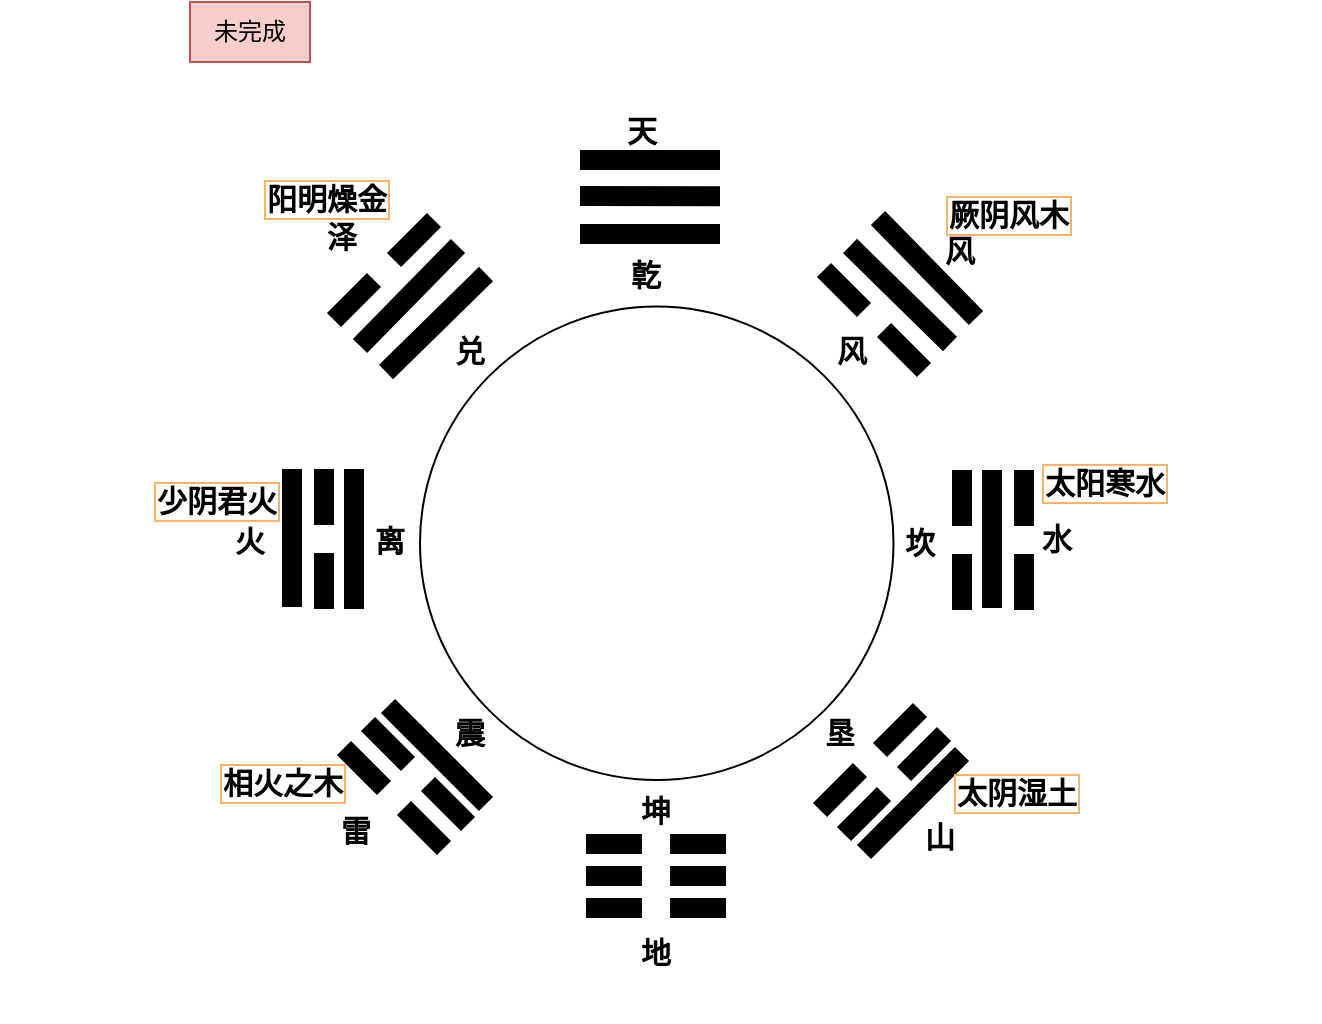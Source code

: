 <mxfile version="24.6.1" type="device">
  <diagram name="第 1 页" id="-19R8RWWiSfhEVDIW26V">
    <mxGraphModel dx="295" dy="338" grid="1" gridSize="10" guides="1" tooltips="1" connect="1" arrows="1" fold="1" page="1" pageScale="1" pageWidth="827" pageHeight="1169" math="0" shadow="0">
      <root>
        <mxCell id="0" />
        <mxCell id="1" parent="0" />
        <mxCell id="475JEqMZFDhB_UGq1GgA-1" value="" style="group" parent="1" vertex="1" connectable="0">
          <mxGeometry x="90" y="109" width="660" height="481" as="geometry" />
        </mxCell>
        <mxCell id="475JEqMZFDhB_UGq1GgA-2" value="亁" style="text;html=1;align=center;verticalAlign=middle;whiteSpace=wrap;rounded=0;fontSize=15;fontStyle=1" parent="475JEqMZFDhB_UGq1GgA-1" vertex="1">
          <mxGeometry x="293" y="92" width="60" height="30" as="geometry" />
        </mxCell>
        <mxCell id="475JEqMZFDhB_UGq1GgA-3" value="坤" style="text;html=1;align=center;verticalAlign=middle;whiteSpace=wrap;rounded=0;fontSize=15;fontStyle=1" parent="475JEqMZFDhB_UGq1GgA-1" vertex="1">
          <mxGeometry x="298" y="360" width="60" height="30" as="geometry" />
        </mxCell>
        <mxCell id="475JEqMZFDhB_UGq1GgA-4" value="泽" style="text;html=1;align=center;verticalAlign=middle;whiteSpace=wrap;rounded=0;fontSize=15;fontStyle=1" parent="475JEqMZFDhB_UGq1GgA-1" vertex="1">
          <mxGeometry x="156" y="73" width="30" height="30" as="geometry" />
        </mxCell>
        <mxCell id="475JEqMZFDhB_UGq1GgA-10" value="" style="ellipse;whiteSpace=wrap;html=1;aspect=fixed;" parent="475JEqMZFDhB_UGq1GgA-1" vertex="1">
          <mxGeometry x="210" y="123.25" width="236.75" height="236.75" as="geometry" />
        </mxCell>
        <mxCell id="475JEqMZFDhB_UGq1GgA-11" value="" style="group;rotation=-45;" parent="475JEqMZFDhB_UGq1GgA-1" vertex="1" connectable="0">
          <mxGeometry x="170" y="100" width="70" height="37" as="geometry" />
        </mxCell>
        <mxCell id="475JEqMZFDhB_UGq1GgA-12" value="" style="endArrow=none;html=1;rounded=0;exitX=0.338;exitY=0.704;exitDx=0;exitDy=0;exitPerimeter=0;strokeWidth=10;" parent="475JEqMZFDhB_UGq1GgA-11" edge="1">
          <mxGeometry width="50" height="50" relative="1" as="geometry">
            <mxPoint x="10" y="43" as="sourcePoint" />
            <mxPoint x="59" y="-7" as="targetPoint" />
          </mxGeometry>
        </mxCell>
        <mxCell id="475JEqMZFDhB_UGq1GgA-13" value="" style="endArrow=none;html=1;rounded=0;exitX=0.338;exitY=0.704;exitDx=0;exitDy=0;exitPerimeter=0;strokeWidth=10;" parent="475JEqMZFDhB_UGq1GgA-11" edge="1">
          <mxGeometry width="50" height="50" relative="1" as="geometry">
            <mxPoint x="23" y="56" as="sourcePoint" />
            <mxPoint x="73" y="7" as="targetPoint" />
          </mxGeometry>
        </mxCell>
        <mxCell id="475JEqMZFDhB_UGq1GgA-14" value="" style="group;rotation=-45;" parent="475JEqMZFDhB_UGq1GgA-11" vertex="1" connectable="0">
          <mxGeometry x="-13" y="5" width="70" as="geometry" />
        </mxCell>
        <mxCell id="475JEqMZFDhB_UGq1GgA-15" value="" style="endArrow=none;html=1;rounded=0;exitX=0.338;exitY=0.704;exitDx=0;exitDy=0;exitPerimeter=0;strokeWidth=10;" parent="475JEqMZFDhB_UGq1GgA-14" edge="1">
          <mxGeometry width="50" height="50" relative="1" as="geometry">
            <mxPoint x="10" y="25" as="sourcePoint" />
            <mxPoint x="30" y="5" as="targetPoint" />
          </mxGeometry>
        </mxCell>
        <mxCell id="475JEqMZFDhB_UGq1GgA-16" value="" style="endArrow=none;html=1;rounded=0;exitX=0.338;exitY=0.704;exitDx=0;exitDy=0;exitPerimeter=0;strokeWidth=10;" parent="475JEqMZFDhB_UGq1GgA-14" edge="1">
          <mxGeometry width="50" height="50" relative="1" as="geometry">
            <mxPoint x="40" y="-5" as="sourcePoint" />
            <mxPoint x="60" y="-25" as="targetPoint" />
          </mxGeometry>
        </mxCell>
        <mxCell id="475JEqMZFDhB_UGq1GgA-17" value="" style="group;rotation=-90;" parent="475JEqMZFDhB_UGq1GgA-1" vertex="1" connectable="0">
          <mxGeometry x="123" y="220.5" width="70" height="37" as="geometry" />
        </mxCell>
        <mxCell id="475JEqMZFDhB_UGq1GgA-18" value="" style="endArrow=none;html=1;rounded=0;exitX=0.338;exitY=0.704;exitDx=0;exitDy=0;exitPerimeter=0;strokeWidth=10;" parent="475JEqMZFDhB_UGq1GgA-17" edge="1">
          <mxGeometry width="50" height="50" relative="1" as="geometry">
            <mxPoint x="23" y="53" as="sourcePoint" />
            <mxPoint x="23" y="-16" as="targetPoint" />
          </mxGeometry>
        </mxCell>
        <mxCell id="475JEqMZFDhB_UGq1GgA-19" value="" style="endArrow=none;html=1;rounded=0;exitX=0.338;exitY=0.704;exitDx=0;exitDy=0;exitPerimeter=0;strokeWidth=10;" parent="475JEqMZFDhB_UGq1GgA-17" edge="1">
          <mxGeometry width="50" height="50" relative="1" as="geometry">
            <mxPoint x="54" y="54" as="sourcePoint" />
            <mxPoint x="54" y="-16" as="targetPoint" />
          </mxGeometry>
        </mxCell>
        <mxCell id="475JEqMZFDhB_UGq1GgA-20" value="" style="group;rotation=-90;" parent="475JEqMZFDhB_UGq1GgA-17" vertex="1" connectable="0">
          <mxGeometry x="4" y="19" width="70" as="geometry" />
        </mxCell>
        <mxCell id="475JEqMZFDhB_UGq1GgA-21" value="" style="endArrow=none;html=1;rounded=0;exitX=0.338;exitY=0.704;exitDx=0;exitDy=0;exitPerimeter=0;strokeWidth=10;" parent="475JEqMZFDhB_UGq1GgA-20" edge="1">
          <mxGeometry width="50" height="50" relative="1" as="geometry">
            <mxPoint x="35" y="35" as="sourcePoint" />
            <mxPoint x="35" y="7" as="targetPoint" />
          </mxGeometry>
        </mxCell>
        <mxCell id="475JEqMZFDhB_UGq1GgA-22" value="" style="endArrow=none;html=1;rounded=0;exitX=0.338;exitY=0.704;exitDx=0;exitDy=0;exitPerimeter=0;strokeWidth=10;" parent="475JEqMZFDhB_UGq1GgA-20" edge="1">
          <mxGeometry width="50" height="50" relative="1" as="geometry">
            <mxPoint x="35" y="-7" as="sourcePoint" />
            <mxPoint x="35" y="-35" as="targetPoint" />
          </mxGeometry>
        </mxCell>
        <mxCell id="475JEqMZFDhB_UGq1GgA-23" value="" style="group" parent="475JEqMZFDhB_UGq1GgA-1" vertex="1" connectable="0">
          <mxGeometry x="293" y="392" width="70" height="32" as="geometry" />
        </mxCell>
        <mxCell id="475JEqMZFDhB_UGq1GgA-24" value="" style="group" parent="475JEqMZFDhB_UGq1GgA-23" vertex="1" connectable="0">
          <mxGeometry y="16" width="70" as="geometry" />
        </mxCell>
        <mxCell id="475JEqMZFDhB_UGq1GgA-25" value="" style="endArrow=none;html=1;rounded=0;exitX=0.338;exitY=0.704;exitDx=0;exitDy=0;exitPerimeter=0;strokeWidth=10;" parent="475JEqMZFDhB_UGq1GgA-24" edge="1">
          <mxGeometry width="50" height="50" relative="1" as="geometry">
            <mxPoint as="sourcePoint" />
            <mxPoint x="28" as="targetPoint" />
          </mxGeometry>
        </mxCell>
        <mxCell id="475JEqMZFDhB_UGq1GgA-26" value="" style="endArrow=none;html=1;rounded=0;exitX=0.338;exitY=0.704;exitDx=0;exitDy=0;exitPerimeter=0;strokeWidth=10;" parent="475JEqMZFDhB_UGq1GgA-24" edge="1">
          <mxGeometry width="50" height="50" relative="1" as="geometry">
            <mxPoint x="42" as="sourcePoint" />
            <mxPoint x="70" as="targetPoint" />
          </mxGeometry>
        </mxCell>
        <mxCell id="475JEqMZFDhB_UGq1GgA-27" value="" style="group" parent="475JEqMZFDhB_UGq1GgA-23" vertex="1" connectable="0">
          <mxGeometry width="70" as="geometry" />
        </mxCell>
        <mxCell id="475JEqMZFDhB_UGq1GgA-28" value="" style="endArrow=none;html=1;rounded=0;exitX=0.338;exitY=0.704;exitDx=0;exitDy=0;exitPerimeter=0;strokeWidth=10;" parent="475JEqMZFDhB_UGq1GgA-27" edge="1">
          <mxGeometry width="50" height="50" relative="1" as="geometry">
            <mxPoint as="sourcePoint" />
            <mxPoint x="28" as="targetPoint" />
          </mxGeometry>
        </mxCell>
        <mxCell id="475JEqMZFDhB_UGq1GgA-29" value="" style="endArrow=none;html=1;rounded=0;exitX=0.338;exitY=0.704;exitDx=0;exitDy=0;exitPerimeter=0;strokeWidth=10;" parent="475JEqMZFDhB_UGq1GgA-27" edge="1">
          <mxGeometry width="50" height="50" relative="1" as="geometry">
            <mxPoint x="42" as="sourcePoint" />
            <mxPoint x="70" as="targetPoint" />
          </mxGeometry>
        </mxCell>
        <mxCell id="475JEqMZFDhB_UGq1GgA-30" value="" style="group" parent="475JEqMZFDhB_UGq1GgA-23" vertex="1" connectable="0">
          <mxGeometry y="32" width="70" as="geometry" />
        </mxCell>
        <mxCell id="475JEqMZFDhB_UGq1GgA-31" value="" style="endArrow=none;html=1;rounded=0;exitX=0.338;exitY=0.704;exitDx=0;exitDy=0;exitPerimeter=0;strokeWidth=10;" parent="475JEqMZFDhB_UGq1GgA-30" edge="1">
          <mxGeometry width="50" height="50" relative="1" as="geometry">
            <mxPoint as="sourcePoint" />
            <mxPoint x="28" as="targetPoint" />
          </mxGeometry>
        </mxCell>
        <mxCell id="475JEqMZFDhB_UGq1GgA-32" value="" style="endArrow=none;html=1;rounded=0;exitX=0.338;exitY=0.704;exitDx=0;exitDy=0;exitPerimeter=0;strokeWidth=10;" parent="475JEqMZFDhB_UGq1GgA-30" edge="1">
          <mxGeometry width="50" height="50" relative="1" as="geometry">
            <mxPoint x="42" as="sourcePoint" />
            <mxPoint x="70" as="targetPoint" />
          </mxGeometry>
        </mxCell>
        <mxCell id="475JEqMZFDhB_UGq1GgA-33" value="" style="group;rotation=-45;" parent="475JEqMZFDhB_UGq1GgA-1" vertex="1" connectable="0">
          <mxGeometry x="411" y="346" width="70" height="30" as="geometry" />
        </mxCell>
        <mxCell id="475JEqMZFDhB_UGq1GgA-34" value="" style="endArrow=none;html=1;rounded=0;exitX=0.338;exitY=0.704;exitDx=0;exitDy=0;exitPerimeter=0;strokeWidth=10;" parent="475JEqMZFDhB_UGq1GgA-33" edge="1">
          <mxGeometry width="50" height="50" relative="1" as="geometry">
            <mxPoint x="21" y="50" as="sourcePoint" />
            <mxPoint x="70" y="1" as="targetPoint" />
          </mxGeometry>
        </mxCell>
        <mxCell id="475JEqMZFDhB_UGq1GgA-35" value="" style="group;rotation=-45;" parent="475JEqMZFDhB_UGq1GgA-33" vertex="1" connectable="0">
          <mxGeometry x="1" y="16" width="70" as="geometry" />
        </mxCell>
        <mxCell id="475JEqMZFDhB_UGq1GgA-36" value="" style="endArrow=none;html=1;rounded=0;exitX=0.338;exitY=0.704;exitDx=0;exitDy=0;exitPerimeter=0;strokeWidth=10;" parent="475JEqMZFDhB_UGq1GgA-35" edge="1">
          <mxGeometry width="50" height="50" relative="1" as="geometry">
            <mxPoint x="10" y="25" as="sourcePoint" />
            <mxPoint x="30" y="5" as="targetPoint" />
          </mxGeometry>
        </mxCell>
        <mxCell id="475JEqMZFDhB_UGq1GgA-37" value="" style="endArrow=none;html=1;rounded=0;exitX=0.338;exitY=0.704;exitDx=0;exitDy=0;exitPerimeter=0;strokeWidth=10;" parent="475JEqMZFDhB_UGq1GgA-35" edge="1">
          <mxGeometry width="50" height="50" relative="1" as="geometry">
            <mxPoint x="40" y="-5" as="sourcePoint" />
            <mxPoint x="60" y="-25" as="targetPoint" />
          </mxGeometry>
        </mxCell>
        <mxCell id="475JEqMZFDhB_UGq1GgA-38" value="" style="group;rotation=-45;" parent="475JEqMZFDhB_UGq1GgA-33" vertex="1" connectable="0">
          <mxGeometry x="-11" y="4" width="70" as="geometry" />
        </mxCell>
        <mxCell id="475JEqMZFDhB_UGq1GgA-39" value="" style="endArrow=none;html=1;rounded=0;exitX=0.338;exitY=0.704;exitDx=0;exitDy=0;exitPerimeter=0;strokeWidth=10;" parent="475JEqMZFDhB_UGq1GgA-38" edge="1">
          <mxGeometry width="50" height="50" relative="1" as="geometry">
            <mxPoint x="10" y="25" as="sourcePoint" />
            <mxPoint x="30" y="5" as="targetPoint" />
          </mxGeometry>
        </mxCell>
        <mxCell id="475JEqMZFDhB_UGq1GgA-40" value="" style="endArrow=none;html=1;rounded=0;exitX=0.338;exitY=0.704;exitDx=0;exitDy=0;exitPerimeter=0;strokeWidth=10;" parent="475JEqMZFDhB_UGq1GgA-38" edge="1">
          <mxGeometry width="50" height="50" relative="1" as="geometry">
            <mxPoint x="40" y="-5" as="sourcePoint" />
            <mxPoint x="60" y="-25" as="targetPoint" />
          </mxGeometry>
        </mxCell>
        <mxCell id="475JEqMZFDhB_UGq1GgA-41" value="" style="group" parent="475JEqMZFDhB_UGq1GgA-1" vertex="1" connectable="0">
          <mxGeometry x="290" y="50" width="70" height="37" as="geometry" />
        </mxCell>
        <mxCell id="475JEqMZFDhB_UGq1GgA-42" value="" style="endArrow=none;html=1;rounded=0;exitX=0.338;exitY=0.704;exitDx=0;exitDy=0;exitPerimeter=0;strokeWidth=10;" parent="475JEqMZFDhB_UGq1GgA-41" edge="1">
          <mxGeometry width="50" height="50" relative="1" as="geometry">
            <mxPoint x="0.022" y="18.002" as="sourcePoint" />
            <mxPoint x="70" y="18.08" as="targetPoint" />
          </mxGeometry>
        </mxCell>
        <mxCell id="475JEqMZFDhB_UGq1GgA-43" value="" style="endArrow=none;html=1;rounded=0;exitX=0.338;exitY=0.704;exitDx=0;exitDy=0;exitPerimeter=0;strokeWidth=10;" parent="475JEqMZFDhB_UGq1GgA-41" edge="1">
          <mxGeometry width="50" height="50" relative="1" as="geometry">
            <mxPoint y="37" as="sourcePoint" />
            <mxPoint x="70" y="37" as="targetPoint" />
          </mxGeometry>
        </mxCell>
        <mxCell id="475JEqMZFDhB_UGq1GgA-44" value="" style="endArrow=none;html=1;rounded=0;exitX=0.338;exitY=0.704;exitDx=0;exitDy=0;exitPerimeter=0;strokeWidth=10;" parent="475JEqMZFDhB_UGq1GgA-41" edge="1">
          <mxGeometry width="50" height="50" relative="1" as="geometry">
            <mxPoint as="sourcePoint" />
            <mxPoint x="70" as="targetPoint" />
          </mxGeometry>
        </mxCell>
        <mxCell id="475JEqMZFDhB_UGq1GgA-45" value="" style="group;rotation=-135;" parent="475JEqMZFDhB_UGq1GgA-1" vertex="1" connectable="0">
          <mxGeometry x="173" y="343" width="70" height="30" as="geometry" />
        </mxCell>
        <mxCell id="475JEqMZFDhB_UGq1GgA-46" value="" style="endArrow=none;html=1;rounded=0;exitX=0.338;exitY=0.704;exitDx=0;exitDy=0;exitPerimeter=0;strokeWidth=10;" parent="475JEqMZFDhB_UGq1GgA-45" edge="1">
          <mxGeometry width="50" height="50" relative="1" as="geometry">
            <mxPoint x="70" y="29" as="sourcePoint" />
            <mxPoint x="21" y="-20" as="targetPoint" />
          </mxGeometry>
        </mxCell>
        <mxCell id="475JEqMZFDhB_UGq1GgA-47" value="" style="group;rotation=-135;" parent="475JEqMZFDhB_UGq1GgA-45" vertex="1" connectable="0">
          <mxGeometry x="1" y="14" width="70" as="geometry" />
        </mxCell>
        <mxCell id="475JEqMZFDhB_UGq1GgA-48" value="" style="endArrow=none;html=1;rounded=0;exitX=0.338;exitY=0.704;exitDx=0;exitDy=0;exitPerimeter=0;strokeWidth=10;" parent="475JEqMZFDhB_UGq1GgA-47" edge="1">
          <mxGeometry width="50" height="50" relative="1" as="geometry">
            <mxPoint x="60" y="25" as="sourcePoint" />
            <mxPoint x="40" y="5" as="targetPoint" />
          </mxGeometry>
        </mxCell>
        <mxCell id="475JEqMZFDhB_UGq1GgA-49" value="" style="endArrow=none;html=1;rounded=0;exitX=0.338;exitY=0.704;exitDx=0;exitDy=0;exitPerimeter=0;strokeWidth=10;" parent="475JEqMZFDhB_UGq1GgA-47" edge="1">
          <mxGeometry width="50" height="50" relative="1" as="geometry">
            <mxPoint x="30" y="-5" as="sourcePoint" />
            <mxPoint x="10" y="-25" as="targetPoint" />
          </mxGeometry>
        </mxCell>
        <mxCell id="475JEqMZFDhB_UGq1GgA-50" value="" style="group;rotation=-135;" parent="475JEqMZFDhB_UGq1GgA-45" vertex="1" connectable="0">
          <mxGeometry x="-11" y="26" width="70" as="geometry" />
        </mxCell>
        <mxCell id="475JEqMZFDhB_UGq1GgA-51" value="" style="endArrow=none;html=1;rounded=0;exitX=0.338;exitY=0.704;exitDx=0;exitDy=0;exitPerimeter=0;strokeWidth=10;" parent="475JEqMZFDhB_UGq1GgA-50" edge="1">
          <mxGeometry width="50" height="50" relative="1" as="geometry">
            <mxPoint x="60" y="25" as="sourcePoint" />
            <mxPoint x="40" y="5" as="targetPoint" />
          </mxGeometry>
        </mxCell>
        <mxCell id="475JEqMZFDhB_UGq1GgA-52" value="" style="endArrow=none;html=1;rounded=0;exitX=0.338;exitY=0.704;exitDx=0;exitDy=0;exitPerimeter=0;strokeWidth=10;" parent="475JEqMZFDhB_UGq1GgA-50" edge="1">
          <mxGeometry width="50" height="50" relative="1" as="geometry">
            <mxPoint x="30" y="-5" as="sourcePoint" />
            <mxPoint x="10" y="-25" as="targetPoint" />
          </mxGeometry>
        </mxCell>
        <mxCell id="475JEqMZFDhB_UGq1GgA-53" value="" style="group" parent="475JEqMZFDhB_UGq1GgA-1" vertex="1" connectable="0">
          <mxGeometry x="481" y="205" width="31" height="70" as="geometry" />
        </mxCell>
        <mxCell id="475JEqMZFDhB_UGq1GgA-54" value="" style="endArrow=none;html=1;rounded=0;exitX=0.338;exitY=0.704;exitDx=0;exitDy=0;exitPerimeter=0;strokeWidth=10;" parent="475JEqMZFDhB_UGq1GgA-53" edge="1">
          <mxGeometry width="50" height="50" relative="1" as="geometry">
            <mxPoint x="15" y="69" as="sourcePoint" />
            <mxPoint x="15" as="targetPoint" />
          </mxGeometry>
        </mxCell>
        <mxCell id="475JEqMZFDhB_UGq1GgA-55" value="" style="group;rotation=-90;" parent="475JEqMZFDhB_UGq1GgA-53" vertex="1" connectable="0">
          <mxGeometry x="-4" y="35" width="70" as="geometry" />
        </mxCell>
        <mxCell id="475JEqMZFDhB_UGq1GgA-56" value="" style="endArrow=none;html=1;rounded=0;exitX=0.338;exitY=0.704;exitDx=0;exitDy=0;exitPerimeter=0;strokeWidth=10;" parent="475JEqMZFDhB_UGq1GgA-55" edge="1">
          <mxGeometry width="50" height="50" relative="1" as="geometry">
            <mxPoint x="35" y="35" as="sourcePoint" />
            <mxPoint x="35" y="7" as="targetPoint" />
          </mxGeometry>
        </mxCell>
        <mxCell id="475JEqMZFDhB_UGq1GgA-57" value="" style="endArrow=none;html=1;rounded=0;exitX=0.338;exitY=0.704;exitDx=0;exitDy=0;exitPerimeter=0;strokeWidth=10;" parent="475JEqMZFDhB_UGq1GgA-55" edge="1">
          <mxGeometry width="50" height="50" relative="1" as="geometry">
            <mxPoint x="35" y="-7" as="sourcePoint" />
            <mxPoint x="35" y="-35" as="targetPoint" />
          </mxGeometry>
        </mxCell>
        <mxCell id="475JEqMZFDhB_UGq1GgA-58" value="" style="group;rotation=-90;" parent="475JEqMZFDhB_UGq1GgA-53" vertex="1" connectable="0">
          <mxGeometry x="-35" y="35" width="70" as="geometry" />
        </mxCell>
        <mxCell id="475JEqMZFDhB_UGq1GgA-59" value="" style="endArrow=none;html=1;rounded=0;exitX=0.338;exitY=0.704;exitDx=0;exitDy=0;exitPerimeter=0;strokeWidth=10;" parent="475JEqMZFDhB_UGq1GgA-58" edge="1">
          <mxGeometry width="50" height="50" relative="1" as="geometry">
            <mxPoint x="35" y="35" as="sourcePoint" />
            <mxPoint x="35" y="7" as="targetPoint" />
          </mxGeometry>
        </mxCell>
        <mxCell id="475JEqMZFDhB_UGq1GgA-60" value="" style="endArrow=none;html=1;rounded=0;exitX=0.338;exitY=0.704;exitDx=0;exitDy=0;exitPerimeter=0;strokeWidth=10;" parent="475JEqMZFDhB_UGq1GgA-58" edge="1">
          <mxGeometry width="50" height="50" relative="1" as="geometry">
            <mxPoint x="35" y="-7" as="sourcePoint" />
            <mxPoint x="35" y="-35" as="targetPoint" />
          </mxGeometry>
        </mxCell>
        <mxCell id="475JEqMZFDhB_UGq1GgA-61" value="" style="group;rotation=-135;" parent="475JEqMZFDhB_UGq1GgA-1" vertex="1" connectable="0">
          <mxGeometry x="415" y="98" width="70" height="37" as="geometry" />
        </mxCell>
        <mxCell id="475JEqMZFDhB_UGq1GgA-62" value="" style="endArrow=none;html=1;rounded=0;exitX=0.338;exitY=0.704;exitDx=0;exitDy=0;exitPerimeter=0;strokeWidth=10;" parent="475JEqMZFDhB_UGq1GgA-61" edge="1">
          <mxGeometry width="50" height="50" relative="1" as="geometry">
            <mxPoint x="60" y="44" as="sourcePoint" />
            <mxPoint x="10" y="-5" as="targetPoint" />
          </mxGeometry>
        </mxCell>
        <mxCell id="475JEqMZFDhB_UGq1GgA-63" value="" style="endArrow=none;html=1;rounded=0;exitX=0.338;exitY=0.704;exitDx=0;exitDy=0;exitPerimeter=0;strokeWidth=10;" parent="475JEqMZFDhB_UGq1GgA-61" edge="1">
          <mxGeometry width="50" height="50" relative="1" as="geometry">
            <mxPoint x="73" y="31" as="sourcePoint" />
            <mxPoint x="24" y="-19" as="targetPoint" />
          </mxGeometry>
        </mxCell>
        <mxCell id="475JEqMZFDhB_UGq1GgA-64" value="" style="group;rotation=-135;" parent="475JEqMZFDhB_UGq1GgA-61" vertex="1" connectable="0">
          <mxGeometry x="-13" y="32" width="70" as="geometry" />
        </mxCell>
        <mxCell id="475JEqMZFDhB_UGq1GgA-65" value="" style="endArrow=none;html=1;rounded=0;exitX=0.338;exitY=0.704;exitDx=0;exitDy=0;exitPerimeter=0;strokeWidth=10;" parent="475JEqMZFDhB_UGq1GgA-64" edge="1">
          <mxGeometry width="50" height="50" relative="1" as="geometry">
            <mxPoint x="60" y="25" as="sourcePoint" />
            <mxPoint x="40" y="5" as="targetPoint" />
          </mxGeometry>
        </mxCell>
        <mxCell id="475JEqMZFDhB_UGq1GgA-66" value="" style="endArrow=none;html=1;rounded=0;exitX=0.338;exitY=0.704;exitDx=0;exitDy=0;exitPerimeter=0;strokeWidth=10;" parent="475JEqMZFDhB_UGq1GgA-64" edge="1">
          <mxGeometry width="50" height="50" relative="1" as="geometry">
            <mxPoint x="30" y="-5" as="sourcePoint" />
            <mxPoint x="10" y="-25" as="targetPoint" />
          </mxGeometry>
        </mxCell>
        <mxCell id="1yzxrGkdT82YfdIKFlE0-2" value="兑" style="text;html=1;align=center;verticalAlign=middle;whiteSpace=wrap;rounded=0;fontSize=15;fontStyle=1" parent="475JEqMZFDhB_UGq1GgA-1" vertex="1">
          <mxGeometry x="220" y="130" width="30" height="30" as="geometry" />
        </mxCell>
        <mxCell id="1yzxrGkdT82YfdIKFlE0-3" value="火" style="text;html=1;align=center;verticalAlign=middle;whiteSpace=wrap;rounded=0;fontSize=15;fontStyle=1" parent="475JEqMZFDhB_UGq1GgA-1" vertex="1">
          <mxGeometry x="110" y="225" width="30" height="30" as="geometry" />
        </mxCell>
        <mxCell id="1yzxrGkdT82YfdIKFlE0-71" value="离" style="text;html=1;align=center;verticalAlign=middle;whiteSpace=wrap;rounded=0;fontSize=15;fontStyle=1" parent="475JEqMZFDhB_UGq1GgA-1" vertex="1">
          <mxGeometry x="180" y="224.63" width="30" height="30" as="geometry" />
        </mxCell>
        <mxCell id="1yzxrGkdT82YfdIKFlE0-72" value="雷" style="text;html=1;align=center;verticalAlign=middle;whiteSpace=wrap;rounded=0;fontSize=15;fontStyle=1" parent="475JEqMZFDhB_UGq1GgA-1" vertex="1">
          <mxGeometry x="163" y="370" width="30" height="30" as="geometry" />
        </mxCell>
        <mxCell id="1yzxrGkdT82YfdIKFlE0-73" value="震" style="text;html=1;align=center;verticalAlign=middle;whiteSpace=wrap;rounded=0;fontSize=15;fontStyle=1" parent="475JEqMZFDhB_UGq1GgA-1" vertex="1">
          <mxGeometry x="220" y="321" width="30" height="30" as="geometry" />
        </mxCell>
        <mxCell id="1yzxrGkdT82YfdIKFlE0-74" value="地" style="text;html=1;align=center;verticalAlign=middle;whiteSpace=wrap;rounded=0;fontSize=15;fontStyle=1" parent="475JEqMZFDhB_UGq1GgA-1" vertex="1">
          <mxGeometry x="298.38" y="431" width="60" height="30" as="geometry" />
        </mxCell>
        <mxCell id="1yzxrGkdT82YfdIKFlE0-75" value="天" style="text;html=1;align=center;verticalAlign=middle;whiteSpace=wrap;rounded=0;fontSize=15;fontStyle=1" parent="475JEqMZFDhB_UGq1GgA-1" vertex="1">
          <mxGeometry x="291" y="20" width="60" height="30" as="geometry" />
        </mxCell>
        <mxCell id="1yzxrGkdT82YfdIKFlE0-76" value="垦" style="text;html=1;align=center;verticalAlign=middle;whiteSpace=wrap;rounded=0;fontSize=15;fontStyle=1" parent="475JEqMZFDhB_UGq1GgA-1" vertex="1">
          <mxGeometry x="390" y="321" width="60" height="30" as="geometry" />
        </mxCell>
        <mxCell id="1yzxrGkdT82YfdIKFlE0-77" value="山" style="text;html=1;align=center;verticalAlign=middle;whiteSpace=wrap;rounded=0;fontSize=15;fontStyle=1" parent="475JEqMZFDhB_UGq1GgA-1" vertex="1">
          <mxGeometry x="440" y="373" width="60" height="30" as="geometry" />
        </mxCell>
        <mxCell id="1yzxrGkdT82YfdIKFlE0-78" value="坎" style="text;html=1;align=center;verticalAlign=middle;whiteSpace=wrap;rounded=0;fontSize=15;fontStyle=1" parent="475JEqMZFDhB_UGq1GgA-1" vertex="1">
          <mxGeometry x="430" y="225.5" width="60" height="30" as="geometry" />
        </mxCell>
        <mxCell id="1yzxrGkdT82YfdIKFlE0-79" value="水" style="text;html=1;align=center;verticalAlign=middle;whiteSpace=wrap;rounded=0;fontSize=15;fontStyle=1" parent="475JEqMZFDhB_UGq1GgA-1" vertex="1">
          <mxGeometry x="514" y="224" width="29" height="30" as="geometry" />
        </mxCell>
        <mxCell id="YAnIMzt5TxLBlXElZm-d-2" value="风" style="text;html=1;align=center;verticalAlign=middle;whiteSpace=wrap;rounded=0;fontSize=15;fontStyle=1" parent="475JEqMZFDhB_UGq1GgA-1" vertex="1">
          <mxGeometry x="411" y="130" width="30" height="30" as="geometry" />
        </mxCell>
        <mxCell id="YAnIMzt5TxLBlXElZm-d-4" value="阳明燥金" style="text;html=1;align=center;verticalAlign=middle;whiteSpace=wrap;rounded=0;fontSize=15;fontStyle=1;labelBorderColor=#FFB366;textShadow=0;" parent="475JEqMZFDhB_UGq1GgA-1" vertex="1">
          <mxGeometry x="125" y="53.5" width="77" height="30" as="geometry" />
        </mxCell>
        <mxCell id="YAnIMzt5TxLBlXElZm-d-5" value="少阴君火" style="text;html=1;align=center;verticalAlign=middle;whiteSpace=wrap;rounded=0;fontSize=15;fontStyle=1;labelBorderColor=#FFB366;textShadow=0;" parent="475JEqMZFDhB_UGq1GgA-1" vertex="1">
          <mxGeometry x="70" y="205" width="77" height="30" as="geometry" />
        </mxCell>
        <mxCell id="YAnIMzt5TxLBlXElZm-d-6" value="厥阴风木" style="text;html=1;align=center;verticalAlign=middle;whiteSpace=wrap;rounded=0;fontSize=15;fontStyle=1;labelBorderColor=#FFB366;textShadow=0;" parent="475JEqMZFDhB_UGq1GgA-1" vertex="1">
          <mxGeometry x="466" y="62" width="77" height="30" as="geometry" />
        </mxCell>
        <mxCell id="YAnIMzt5TxLBlXElZm-d-83" value="太阳寒水" style="text;html=1;align=center;verticalAlign=middle;whiteSpace=wrap;rounded=0;fontSize=15;fontStyle=1;labelBorderColor=#FFB366;textShadow=0;" parent="475JEqMZFDhB_UGq1GgA-1" vertex="1">
          <mxGeometry x="514" y="195.5" width="77" height="30" as="geometry" />
        </mxCell>
        <mxCell id="YAnIMzt5TxLBlXElZm-d-84" value="太阴湿土" style="text;html=1;align=center;verticalAlign=middle;whiteSpace=wrap;rounded=0;fontSize=15;fontStyle=1;labelBorderColor=#FFB366;textShadow=0;" parent="475JEqMZFDhB_UGq1GgA-1" vertex="1">
          <mxGeometry x="470" y="351" width="77" height="30" as="geometry" />
        </mxCell>
        <mxCell id="YAnIMzt5TxLBlXElZm-d-85" value="相火之木" style="text;html=1;align=center;verticalAlign=middle;whiteSpace=wrap;rounded=0;fontSize=15;fontStyle=1;labelBorderColor=#FFB366;textShadow=0;" parent="475JEqMZFDhB_UGq1GgA-1" vertex="1">
          <mxGeometry x="103" y="346" width="77" height="30" as="geometry" />
        </mxCell>
        <mxCell id="YAnIMzt5TxLBlXElZm-d-1" value="风" style="text;html=1;align=center;verticalAlign=middle;whiteSpace=wrap;rounded=0;fontSize=15;fontStyle=1" parent="1" vertex="1">
          <mxGeometry x="555" y="189" width="30" height="30" as="geometry" />
        </mxCell>
        <mxCell id="QwHFZxag8MX0QT0f692x-1" value="未完成" style="text;html=1;align=center;verticalAlign=middle;whiteSpace=wrap;rounded=0;fillColor=#f8cecc;strokeColor=#b85450;" vertex="1" parent="1">
          <mxGeometry x="185" y="80" width="60" height="30" as="geometry" />
        </mxCell>
      </root>
    </mxGraphModel>
  </diagram>
</mxfile>
